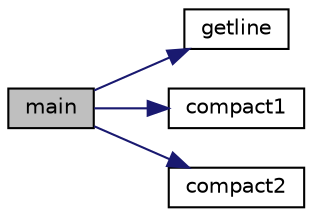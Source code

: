 digraph "main"
{
  edge [fontname="Helvetica",fontsize="10",labelfontname="Helvetica",labelfontsize="10"];
  node [fontname="Helvetica",fontsize="10",shape=record];
  rankdir="LR";
  Node1 [label="main",height=0.2,width=0.4,color="black", fillcolor="grey75", style="filled", fontcolor="black"];
  Node1 -> Node2 [color="midnightblue",fontsize="10",style="solid",fontname="Helvetica"];
  Node2 [label="getline",height=0.2,width=0.4,color="black", fillcolor="white", style="filled",URL="$String_8c.html#a66e16d009be8c1f85a994d06a8ad8f05"];
  Node1 -> Node3 [color="midnightblue",fontsize="10",style="solid",fontname="Helvetica"];
  Node3 [label="compact1",height=0.2,width=0.4,color="black", fillcolor="white", style="filled",URL="$String_8c.html#a00e28c6b7415fcf87da3e30b7e067549"];
  Node1 -> Node4 [color="midnightblue",fontsize="10",style="solid",fontname="Helvetica"];
  Node4 [label="compact2",height=0.2,width=0.4,color="black", fillcolor="white", style="filled",URL="$String_8c.html#a41457fd237e556dc2f67a16ca2027177"];
}
